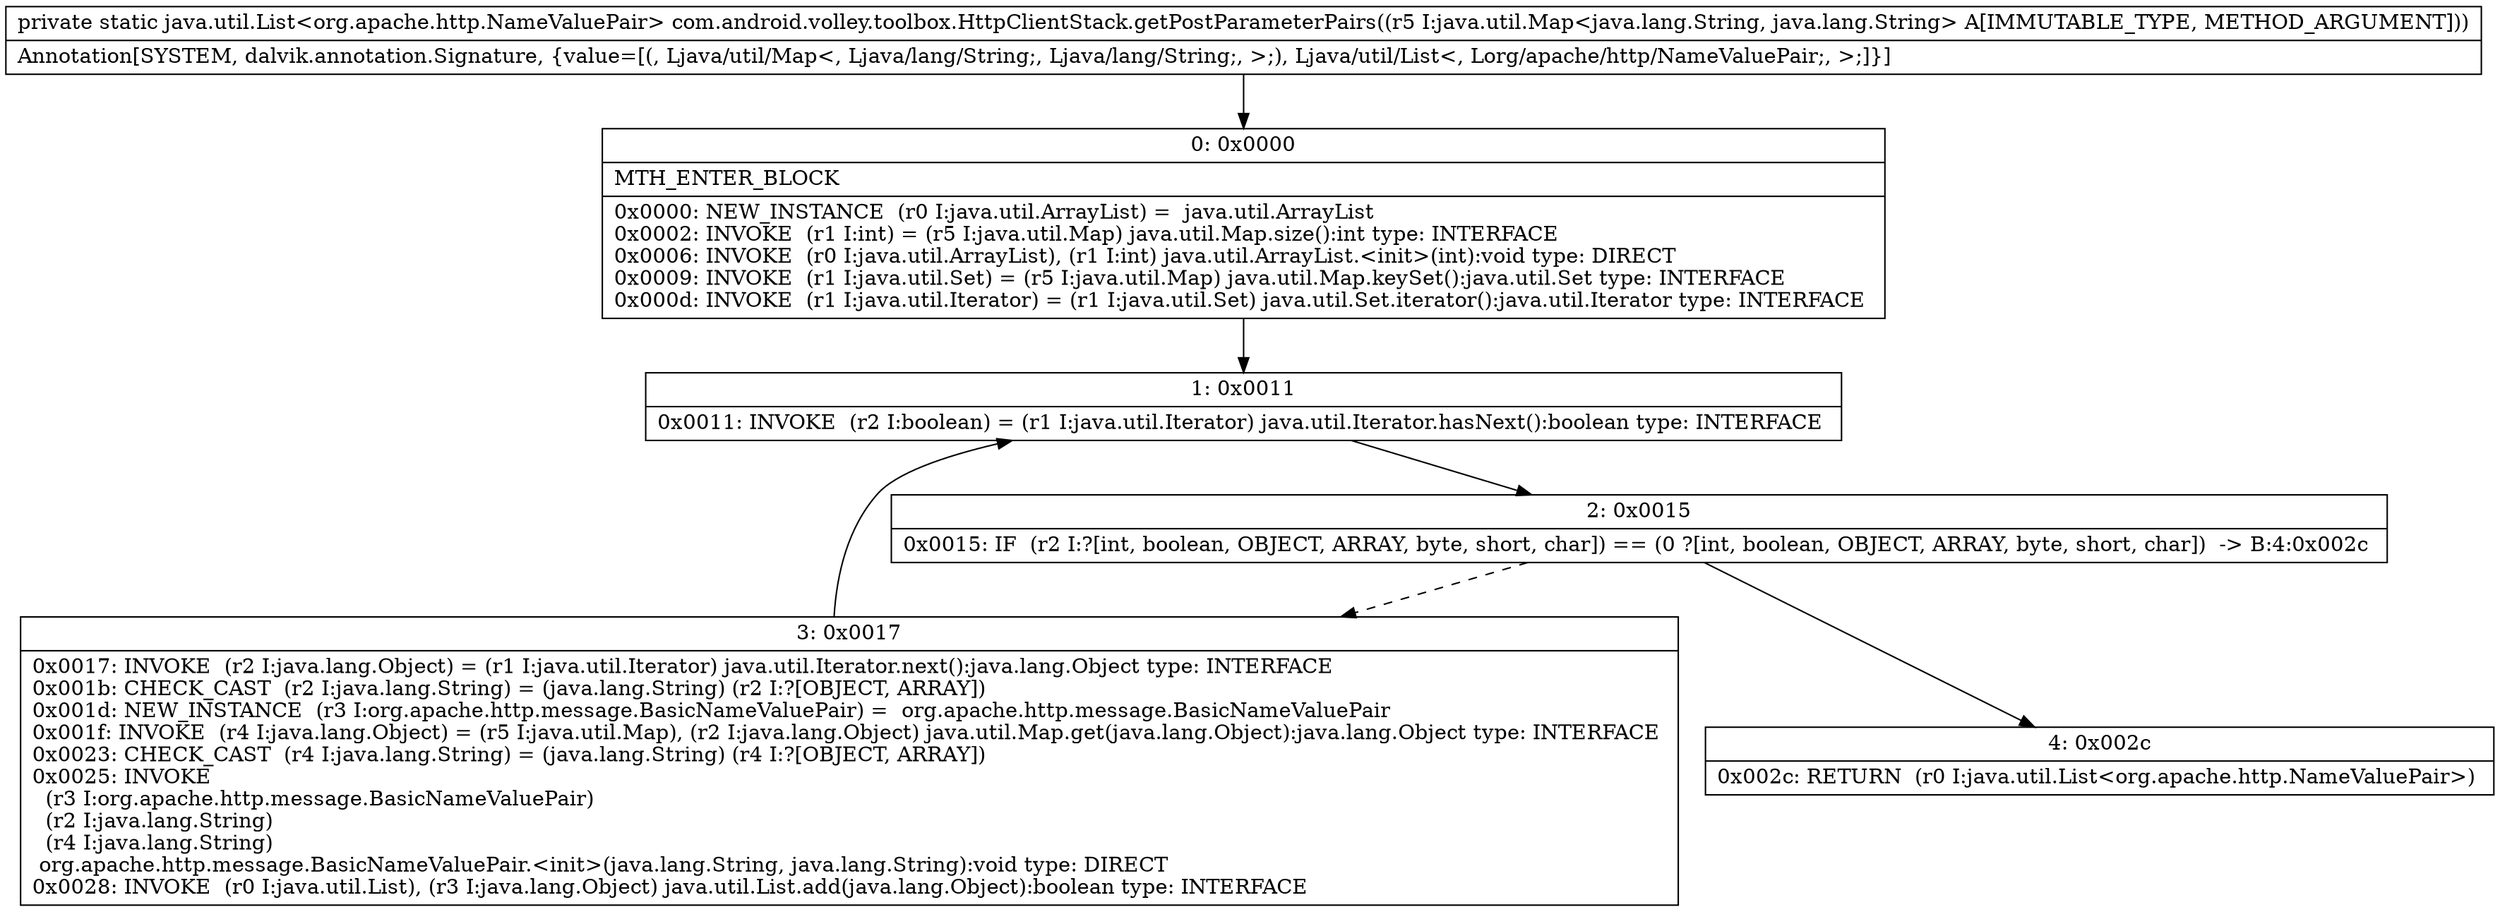 digraph "CFG forcom.android.volley.toolbox.HttpClientStack.getPostParameterPairs(Ljava\/util\/Map;)Ljava\/util\/List;" {
Node_0 [shape=record,label="{0\:\ 0x0000|MTH_ENTER_BLOCK\l|0x0000: NEW_INSTANCE  (r0 I:java.util.ArrayList) =  java.util.ArrayList \l0x0002: INVOKE  (r1 I:int) = (r5 I:java.util.Map) java.util.Map.size():int type: INTERFACE \l0x0006: INVOKE  (r0 I:java.util.ArrayList), (r1 I:int) java.util.ArrayList.\<init\>(int):void type: DIRECT \l0x0009: INVOKE  (r1 I:java.util.Set) = (r5 I:java.util.Map) java.util.Map.keySet():java.util.Set type: INTERFACE \l0x000d: INVOKE  (r1 I:java.util.Iterator) = (r1 I:java.util.Set) java.util.Set.iterator():java.util.Iterator type: INTERFACE \l}"];
Node_1 [shape=record,label="{1\:\ 0x0011|0x0011: INVOKE  (r2 I:boolean) = (r1 I:java.util.Iterator) java.util.Iterator.hasNext():boolean type: INTERFACE \l}"];
Node_2 [shape=record,label="{2\:\ 0x0015|0x0015: IF  (r2 I:?[int, boolean, OBJECT, ARRAY, byte, short, char]) == (0 ?[int, boolean, OBJECT, ARRAY, byte, short, char])  \-\> B:4:0x002c \l}"];
Node_3 [shape=record,label="{3\:\ 0x0017|0x0017: INVOKE  (r2 I:java.lang.Object) = (r1 I:java.util.Iterator) java.util.Iterator.next():java.lang.Object type: INTERFACE \l0x001b: CHECK_CAST  (r2 I:java.lang.String) = (java.lang.String) (r2 I:?[OBJECT, ARRAY]) \l0x001d: NEW_INSTANCE  (r3 I:org.apache.http.message.BasicNameValuePair) =  org.apache.http.message.BasicNameValuePair \l0x001f: INVOKE  (r4 I:java.lang.Object) = (r5 I:java.util.Map), (r2 I:java.lang.Object) java.util.Map.get(java.lang.Object):java.lang.Object type: INTERFACE \l0x0023: CHECK_CAST  (r4 I:java.lang.String) = (java.lang.String) (r4 I:?[OBJECT, ARRAY]) \l0x0025: INVOKE  \l  (r3 I:org.apache.http.message.BasicNameValuePair)\l  (r2 I:java.lang.String)\l  (r4 I:java.lang.String)\l org.apache.http.message.BasicNameValuePair.\<init\>(java.lang.String, java.lang.String):void type: DIRECT \l0x0028: INVOKE  (r0 I:java.util.List), (r3 I:java.lang.Object) java.util.List.add(java.lang.Object):boolean type: INTERFACE \l}"];
Node_4 [shape=record,label="{4\:\ 0x002c|0x002c: RETURN  (r0 I:java.util.List\<org.apache.http.NameValuePair\>) \l}"];
MethodNode[shape=record,label="{private static java.util.List\<org.apache.http.NameValuePair\> com.android.volley.toolbox.HttpClientStack.getPostParameterPairs((r5 I:java.util.Map\<java.lang.String, java.lang.String\> A[IMMUTABLE_TYPE, METHOD_ARGUMENT]))  | Annotation[SYSTEM, dalvik.annotation.Signature, \{value=[(, Ljava\/util\/Map\<, Ljava\/lang\/String;, Ljava\/lang\/String;, \>;), Ljava\/util\/List\<, Lorg\/apache\/http\/NameValuePair;, \>;]\}]\l}"];
MethodNode -> Node_0;
Node_0 -> Node_1;
Node_1 -> Node_2;
Node_2 -> Node_3[style=dashed];
Node_2 -> Node_4;
Node_3 -> Node_1;
}

